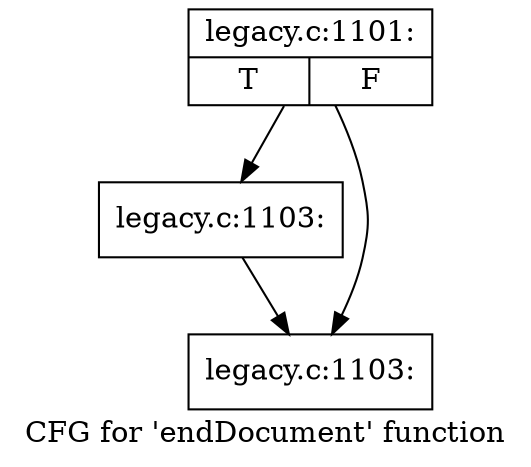 digraph "CFG for 'endDocument' function" {
	label="CFG for 'endDocument' function";

	Node0x49601c0 [shape=record,label="{legacy.c:1101:|{<s0>T|<s1>F}}"];
	Node0x49601c0 -> Node0x4961080;
	Node0x49601c0 -> Node0x4961190;
	Node0x4961080 [shape=record,label="{legacy.c:1103:}"];
	Node0x4961080 -> Node0x4961190;
	Node0x4961190 [shape=record,label="{legacy.c:1103:}"];
}

